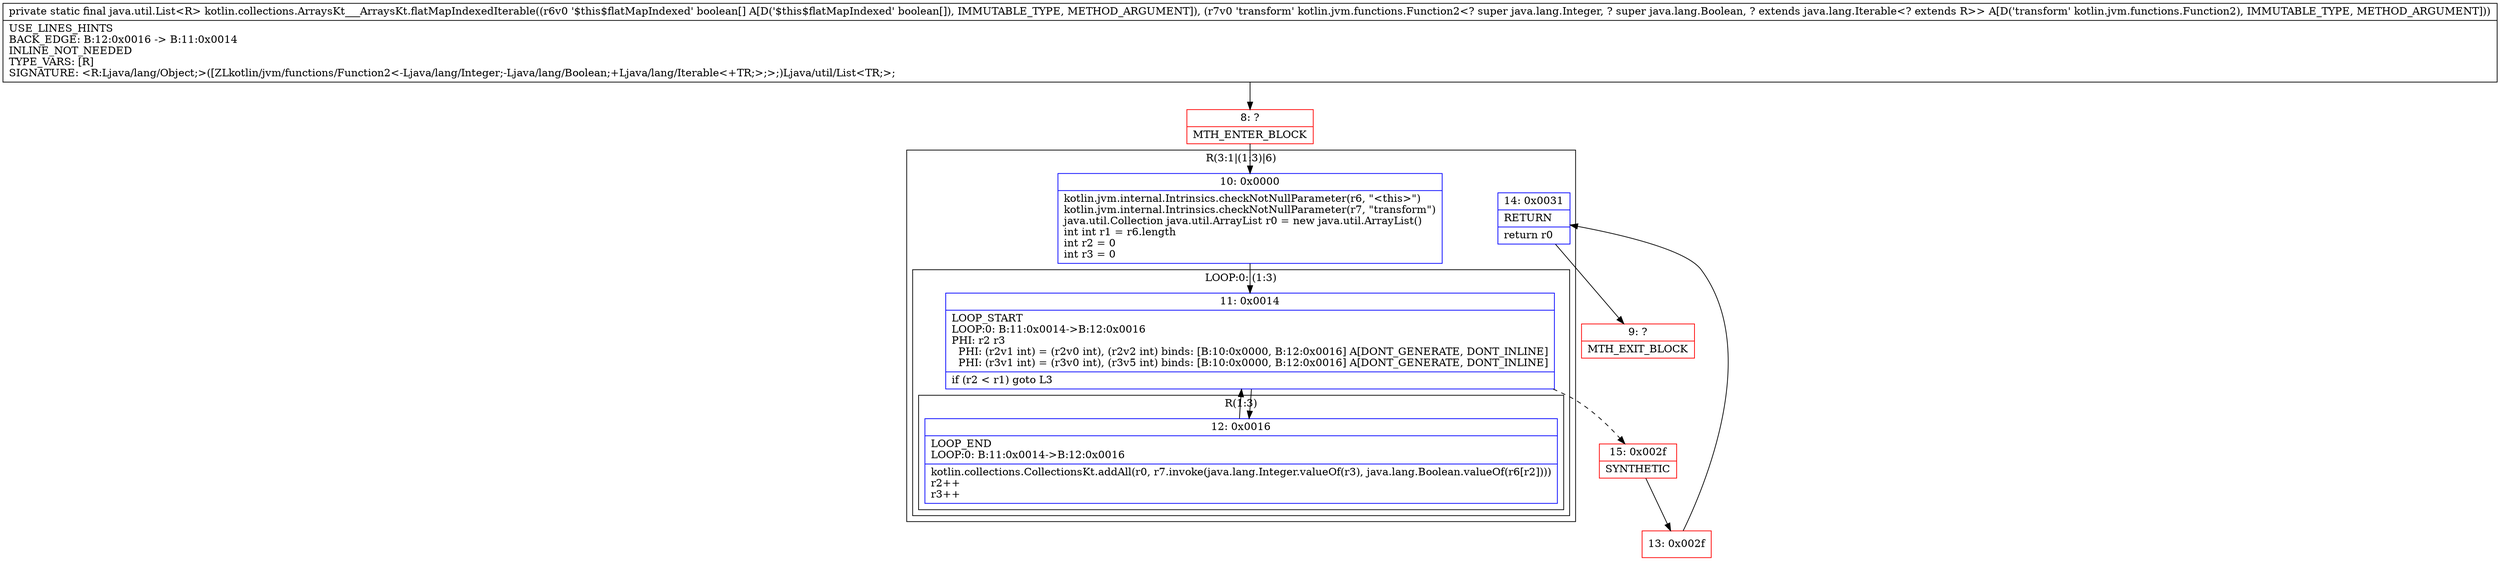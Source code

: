 digraph "CFG forkotlin.collections.ArraysKt___ArraysKt.flatMapIndexedIterable([ZLkotlin\/jvm\/functions\/Function2;)Ljava\/util\/List;" {
subgraph cluster_Region_1315017924 {
label = "R(3:1|(1:3)|6)";
node [shape=record,color=blue];
Node_10 [shape=record,label="{10\:\ 0x0000|kotlin.jvm.internal.Intrinsics.checkNotNullParameter(r6, \"\<this\>\")\lkotlin.jvm.internal.Intrinsics.checkNotNullParameter(r7, \"transform\")\ljava.util.Collection java.util.ArrayList r0 = new java.util.ArrayList()\lint int r1 = r6.length\lint r2 = 0\lint r3 = 0\l}"];
subgraph cluster_LoopRegion_1209430485 {
label = "LOOP:0: (1:3)";
node [shape=record,color=blue];
Node_11 [shape=record,label="{11\:\ 0x0014|LOOP_START\lLOOP:0: B:11:0x0014\-\>B:12:0x0016\lPHI: r2 r3 \l  PHI: (r2v1 int) = (r2v0 int), (r2v2 int) binds: [B:10:0x0000, B:12:0x0016] A[DONT_GENERATE, DONT_INLINE]\l  PHI: (r3v1 int) = (r3v0 int), (r3v5 int) binds: [B:10:0x0000, B:12:0x0016] A[DONT_GENERATE, DONT_INLINE]\l|if (r2 \< r1) goto L3\l}"];
subgraph cluster_Region_369679525 {
label = "R(1:3)";
node [shape=record,color=blue];
Node_12 [shape=record,label="{12\:\ 0x0016|LOOP_END\lLOOP:0: B:11:0x0014\-\>B:12:0x0016\l|kotlin.collections.CollectionsKt.addAll(r0, r7.invoke(java.lang.Integer.valueOf(r3), java.lang.Boolean.valueOf(r6[r2])))\lr2++\lr3++\l}"];
}
}
Node_14 [shape=record,label="{14\:\ 0x0031|RETURN\l|return r0\l}"];
}
Node_8 [shape=record,color=red,label="{8\:\ ?|MTH_ENTER_BLOCK\l}"];
Node_15 [shape=record,color=red,label="{15\:\ 0x002f|SYNTHETIC\l}"];
Node_13 [shape=record,color=red,label="{13\:\ 0x002f}"];
Node_9 [shape=record,color=red,label="{9\:\ ?|MTH_EXIT_BLOCK\l}"];
MethodNode[shape=record,label="{private static final java.util.List\<R\> kotlin.collections.ArraysKt___ArraysKt.flatMapIndexedIterable((r6v0 '$this$flatMapIndexed' boolean[] A[D('$this$flatMapIndexed' boolean[]), IMMUTABLE_TYPE, METHOD_ARGUMENT]), (r7v0 'transform' kotlin.jvm.functions.Function2\<? super java.lang.Integer, ? super java.lang.Boolean, ? extends java.lang.Iterable\<? extends R\>\> A[D('transform' kotlin.jvm.functions.Function2), IMMUTABLE_TYPE, METHOD_ARGUMENT]))  | USE_LINES_HINTS\lBACK_EDGE: B:12:0x0016 \-\> B:11:0x0014\lINLINE_NOT_NEEDED\lTYPE_VARS: [R]\lSIGNATURE: \<R:Ljava\/lang\/Object;\>([ZLkotlin\/jvm\/functions\/Function2\<\-Ljava\/lang\/Integer;\-Ljava\/lang\/Boolean;+Ljava\/lang\/Iterable\<+TR;\>;\>;)Ljava\/util\/List\<TR;\>;\l}"];
MethodNode -> Node_8;Node_10 -> Node_11;
Node_11 -> Node_12;
Node_11 -> Node_15[style=dashed];
Node_12 -> Node_11;
Node_14 -> Node_9;
Node_8 -> Node_10;
Node_15 -> Node_13;
Node_13 -> Node_14;
}

